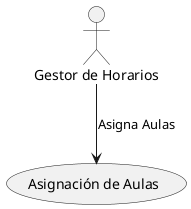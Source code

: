 @startuml
actor "Gestor de Horarios" as A
usecase "Asignación de Aulas" as UC1
A --> UC1 : Asigna Aulas
@enduml
